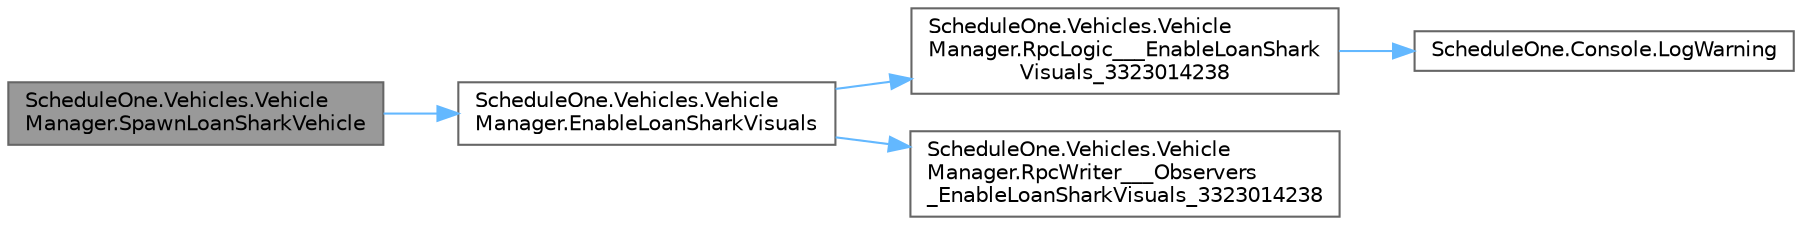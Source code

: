digraph "ScheduleOne.Vehicles.VehicleManager.SpawnLoanSharkVehicle"
{
 // LATEX_PDF_SIZE
  bgcolor="transparent";
  edge [fontname=Helvetica,fontsize=10,labelfontname=Helvetica,labelfontsize=10];
  node [fontname=Helvetica,fontsize=10,shape=box,height=0.2,width=0.4];
  rankdir="LR";
  Node1 [id="Node000001",label="ScheduleOne.Vehicles.Vehicle\lManager.SpawnLoanSharkVehicle",height=0.2,width=0.4,color="gray40", fillcolor="grey60", style="filled", fontcolor="black",tooltip=" "];
  Node1 -> Node2 [id="edge1_Node000001_Node000002",color="steelblue1",style="solid",tooltip=" "];
  Node2 [id="Node000002",label="ScheduleOne.Vehicles.Vehicle\lManager.EnableLoanSharkVisuals",height=0.2,width=0.4,color="grey40", fillcolor="white", style="filled",URL="$class_schedule_one_1_1_vehicles_1_1_vehicle_manager.html#a5fd5001204fd21bba9e533ed5dc617da",tooltip=" "];
  Node2 -> Node3 [id="edge2_Node000002_Node000003",color="steelblue1",style="solid",tooltip=" "];
  Node3 [id="Node000003",label="ScheduleOne.Vehicles.Vehicle\lManager.RpcLogic___EnableLoanShark\lVisuals_3323014238",height=0.2,width=0.4,color="grey40", fillcolor="white", style="filled",URL="$class_schedule_one_1_1_vehicles_1_1_vehicle_manager.html#abf92abfe69ae6e44c5cfd2034f1fe8dc",tooltip=" "];
  Node3 -> Node4 [id="edge3_Node000003_Node000004",color="steelblue1",style="solid",tooltip=" "];
  Node4 [id="Node000004",label="ScheduleOne.Console.LogWarning",height=0.2,width=0.4,color="grey40", fillcolor="white", style="filled",URL="$class_schedule_one_1_1_console.html#a4af4a471d16b1029b44a8121bf41d45c",tooltip=" "];
  Node2 -> Node5 [id="edge4_Node000002_Node000005",color="steelblue1",style="solid",tooltip=" "];
  Node5 [id="Node000005",label="ScheduleOne.Vehicles.Vehicle\lManager.RpcWriter___Observers\l_EnableLoanSharkVisuals_3323014238",height=0.2,width=0.4,color="grey40", fillcolor="white", style="filled",URL="$class_schedule_one_1_1_vehicles_1_1_vehicle_manager.html#aef23e545f3bd370b109dcad800e2d938",tooltip=" "];
}
